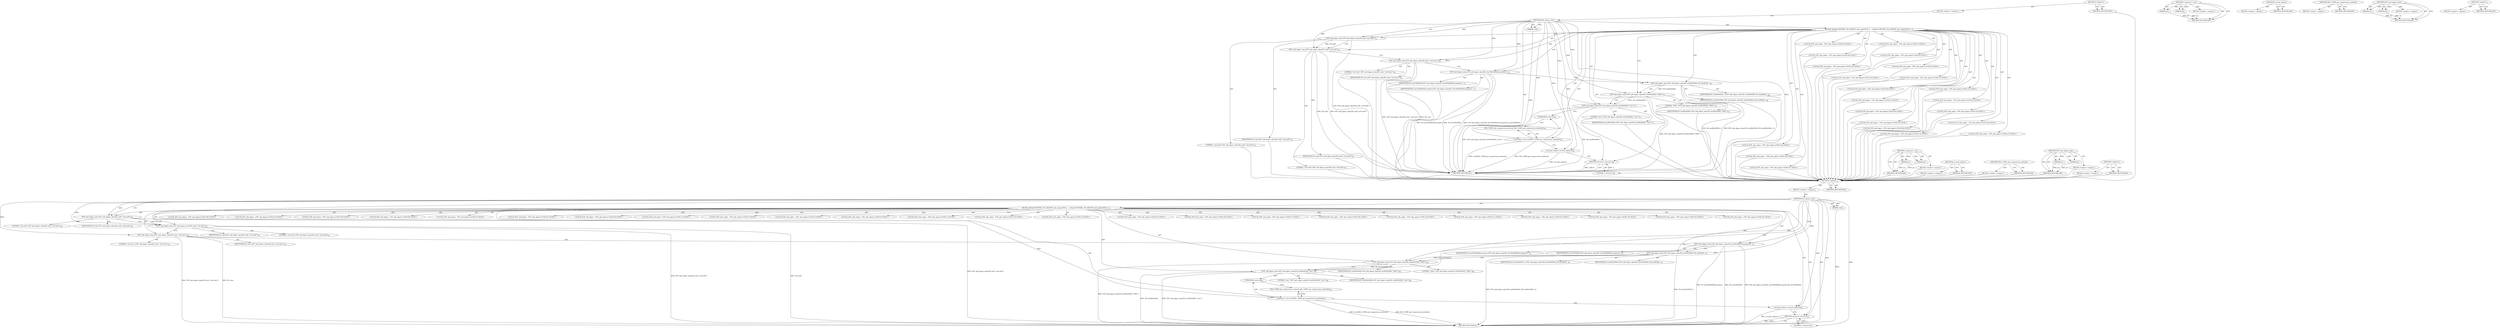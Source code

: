 digraph "&lt;global&gt;" {
vulnerable_6 [label=<(METHOD,&lt;global&gt;)<SUB>1</SUB>>];
vulnerable_7 [label=<(BLOCK,&lt;empty&gt;,&lt;empty&gt;)<SUB>1</SUB>>];
vulnerable_8 [label=<(METHOD,SSL_library_init)<SUB>1</SUB>>];
vulnerable_9 [label=<(PARAM,void)<SUB>1</SUB>>];
vulnerable_10 [label=<(BLOCK,{

#ifndef OPENSSL_NO_DES
	EVP_add_cipher(EVP_d...,{

#ifndef OPENSSL_NO_DES
	EVP_add_cipher(EVP_d...)<SUB>2</SUB>>];
vulnerable_11 [label="<(LOCAL,EVP_add_cipher : EVP_add_cipher)<SUB>5</SUB>>"];
vulnerable_12 [label="<(LOCAL,EVP_add_cipher : EVP_add_cipher)<SUB>6</SUB>>"];
vulnerable_13 [label="<(LOCAL,EVP_add_cipher : EVP_add_cipher)<SUB>9</SUB>>"];
vulnerable_14 [label="<(LOCAL,EVP_add_cipher : EVP_add_cipher)<SUB>12</SUB>>"];
vulnerable_15 [label="<(LOCAL,EVP_add_cipher : EVP_add_cipher)<SUB>18</SUB>>"];
vulnerable_16 [label="<(LOCAL,EVP_add_cipher : EVP_add_cipher)<SUB>22</SUB>>"];
vulnerable_17 [label="<(LOCAL,EVP_add_cipher : EVP_add_cipher)<SUB>25</SUB>>"];
vulnerable_18 [label="<(LOCAL,EVP_add_cipher : EVP_add_cipher)<SUB>26</SUB>>"];
vulnerable_19 [label="<(LOCAL,EVP_add_cipher : EVP_add_cipher)<SUB>27</SUB>>"];
vulnerable_20 [label="<(LOCAL,EVP_add_cipher : EVP_add_cipher)<SUB>28</SUB>>"];
vulnerable_21 [label="<(LOCAL,EVP_add_cipher : EVP_add_cipher)<SUB>29</SUB>>"];
vulnerable_22 [label="<(LOCAL,EVP_add_cipher : EVP_add_cipher)<SUB>41</SUB>>"];
vulnerable_23 [label="<(LOCAL,EVP_add_cipher : EVP_add_cipher)<SUB>42</SUB>>"];
vulnerable_24 [label="<(LOCAL,EVP_add_cipher : EVP_add_cipher)<SUB>46</SUB>>"];
vulnerable_25 [label="<(LOCAL,EVP_add_digest : EVP_add_digest)<SUB>50</SUB>>"];
vulnerable_26 [label=<(EVP_add_digest_alias,EVP_add_digest_alias(SN_md5,&quot;ssl2-md5&quot;))<SUB>51</SUB>>];
vulnerable_27 [label=<(IDENTIFIER,SN_md5,EVP_add_digest_alias(SN_md5,&quot;ssl2-md5&quot;))<SUB>51</SUB>>];
vulnerable_28 [label=<(LITERAL,&quot;ssl2-md5&quot;,EVP_add_digest_alias(SN_md5,&quot;ssl2-md5&quot;))<SUB>51</SUB>>];
vulnerable_29 [label=<(EVP_add_digest_alias,EVP_add_digest_alias(SN_md5,&quot;ssl3-md5&quot;))<SUB>52</SUB>>];
vulnerable_30 [label=<(IDENTIFIER,SN_md5,EVP_add_digest_alias(SN_md5,&quot;ssl3-md5&quot;))<SUB>52</SUB>>];
vulnerable_31 [label=<(LITERAL,&quot;ssl3-md5&quot;,EVP_add_digest_alias(SN_md5,&quot;ssl3-md5&quot;))<SUB>52</SUB>>];
vulnerable_32 [label="<(LOCAL,EVP_add_digest : EVP_add_digest)<SUB>55</SUB>>"];
vulnerable_33 [label=<(EVP_add_digest_alias,EVP_add_digest_alias(SN_sha1,&quot;ssl3-sha1&quot;))<SUB>56</SUB>>];
vulnerable_34 [label=<(IDENTIFIER,SN_sha1,EVP_add_digest_alias(SN_sha1,&quot;ssl3-sha1&quot;))<SUB>56</SUB>>];
vulnerable_35 [label=<(LITERAL,&quot;ssl3-sha1&quot;,EVP_add_digest_alias(SN_sha1,&quot;ssl3-sha1&quot;))<SUB>56</SUB>>];
vulnerable_36 [label=<(EVP_add_digest_alias,EVP_add_digest_alias(SN_sha1WithRSAEncryption,S...)<SUB>57</SUB>>];
vulnerable_37 [label=<(IDENTIFIER,SN_sha1WithRSAEncryption,EVP_add_digest_alias(SN_sha1WithRSAEncryption,S...)<SUB>57</SUB>>];
vulnerable_38 [label=<(IDENTIFIER,SN_sha1WithRSA,EVP_add_digest_alias(SN_sha1WithRSAEncryption,S...)<SUB>57</SUB>>];
vulnerable_39 [label="<(LOCAL,EVP_add_digest : EVP_add_digest)<SUB>60</SUB>>"];
vulnerable_40 [label="<(LOCAL,EVP_add_digest : EVP_add_digest)<SUB>61</SUB>>"];
vulnerable_41 [label="<(LOCAL,EVP_add_digest : EVP_add_digest)<SUB>64</SUB>>"];
vulnerable_42 [label="<(LOCAL,EVP_add_digest : EVP_add_digest)<SUB>65</SUB>>"];
vulnerable_43 [label="<(LOCAL,EVP_add_digest : EVP_add_digest)<SUB>68</SUB>>"];
vulnerable_44 [label=<(EVP_add_digest_alias,EVP_add_digest_alias(SN_dsaWithSHA1,SN_dsaWithS...)<SUB>69</SUB>>];
vulnerable_45 [label=<(IDENTIFIER,SN_dsaWithSHA1,EVP_add_digest_alias(SN_dsaWithSHA1,SN_dsaWithS...)<SUB>69</SUB>>];
vulnerable_46 [label=<(IDENTIFIER,SN_dsaWithSHA1_2,EVP_add_digest_alias(SN_dsaWithSHA1,SN_dsaWithS...)<SUB>69</SUB>>];
vulnerable_47 [label=<(EVP_add_digest_alias,EVP_add_digest_alias(SN_dsaWithSHA1,&quot;DSS1&quot;))<SUB>70</SUB>>];
vulnerable_48 [label=<(IDENTIFIER,SN_dsaWithSHA1,EVP_add_digest_alias(SN_dsaWithSHA1,&quot;DSS1&quot;))<SUB>70</SUB>>];
vulnerable_49 [label=<(LITERAL,&quot;DSS1&quot;,EVP_add_digest_alias(SN_dsaWithSHA1,&quot;DSS1&quot;))<SUB>70</SUB>>];
vulnerable_50 [label=<(EVP_add_digest_alias,EVP_add_digest_alias(SN_dsaWithSHA1,&quot;dss1&quot;))<SUB>71</SUB>>];
vulnerable_51 [label=<(IDENTIFIER,SN_dsaWithSHA1,EVP_add_digest_alias(SN_dsaWithSHA1,&quot;dss1&quot;))<SUB>71</SUB>>];
vulnerable_52 [label=<(LITERAL,&quot;dss1&quot;,EVP_add_digest_alias(SN_dsaWithSHA1,&quot;dss1&quot;))<SUB>71</SUB>>];
vulnerable_53 [label="<(LOCAL,EVP_add_digest : EVP_add_digest)<SUB>74</SUB>>"];
vulnerable_54 [label=<(&lt;operator&gt;.cast,(void)SSL_COMP_get_compression_methods())<SUB>85</SUB>>];
vulnerable_55 [label=<(UNKNOWN,void,void)<SUB>85</SUB>>];
vulnerable_56 [label=<(SSL_COMP_get_compression_methods,SSL_COMP_get_compression_methods())<SUB>85</SUB>>];
vulnerable_57 [label=<(ssl_load_ciphers,ssl_load_ciphers())<SUB>88</SUB>>];
vulnerable_58 [label=<(RETURN,return(1);,return(1);)<SUB>89</SUB>>];
vulnerable_59 [label=<(LITERAL,1,return(1);)<SUB>89</SUB>>];
vulnerable_60 [label=<(METHOD_RETURN,int)<SUB>1</SUB>>];
vulnerable_62 [label=<(METHOD_RETURN,ANY)<SUB>1</SUB>>];
vulnerable_92 [label=<(METHOD,&lt;operator&gt;.cast)>];
vulnerable_93 [label=<(PARAM,p1)>];
vulnerable_94 [label=<(PARAM,p2)>];
vulnerable_95 [label=<(BLOCK,&lt;empty&gt;,&lt;empty&gt;)>];
vulnerable_96 [label=<(METHOD_RETURN,ANY)>];
vulnerable_100 [label=<(METHOD,ssl_load_ciphers)>];
vulnerable_101 [label=<(BLOCK,&lt;empty&gt;,&lt;empty&gt;)>];
vulnerable_102 [label=<(METHOD_RETURN,ANY)>];
vulnerable_97 [label=<(METHOD,SSL_COMP_get_compression_methods)>];
vulnerable_98 [label=<(BLOCK,&lt;empty&gt;,&lt;empty&gt;)>];
vulnerable_99 [label=<(METHOD_RETURN,ANY)>];
vulnerable_87 [label=<(METHOD,EVP_add_digest_alias)>];
vulnerable_88 [label=<(PARAM,p1)>];
vulnerable_89 [label=<(PARAM,p2)>];
vulnerable_90 [label=<(BLOCK,&lt;empty&gt;,&lt;empty&gt;)>];
vulnerable_91 [label=<(METHOD_RETURN,ANY)>];
vulnerable_81 [label=<(METHOD,&lt;global&gt;)<SUB>1</SUB>>];
vulnerable_82 [label=<(BLOCK,&lt;empty&gt;,&lt;empty&gt;)>];
vulnerable_83 [label=<(METHOD_RETURN,ANY)>];
fixed_6 [label=<(METHOD,&lt;global&gt;)<SUB>1</SUB>>];
fixed_7 [label=<(BLOCK,&lt;empty&gt;,&lt;empty&gt;)<SUB>1</SUB>>];
fixed_8 [label=<(METHOD,SSL_library_init)<SUB>1</SUB>>];
fixed_9 [label=<(PARAM,void)<SUB>1</SUB>>];
fixed_10 [label=<(BLOCK,{

#ifndef OPENSSL_NO_DES
	EVP_add_cipher(EVP_d...,{

#ifndef OPENSSL_NO_DES
	EVP_add_cipher(EVP_d...)<SUB>2</SUB>>];
fixed_11 [label="<(LOCAL,EVP_add_cipher : EVP_add_cipher)<SUB>5</SUB>>"];
fixed_12 [label="<(LOCAL,EVP_add_cipher : EVP_add_cipher)<SUB>6</SUB>>"];
fixed_13 [label="<(LOCAL,EVP_add_cipher : EVP_add_cipher)<SUB>9</SUB>>"];
fixed_14 [label="<(LOCAL,EVP_add_cipher : EVP_add_cipher)<SUB>12</SUB>>"];
fixed_15 [label="<(LOCAL,EVP_add_cipher : EVP_add_cipher)<SUB>18</SUB>>"];
fixed_16 [label="<(LOCAL,EVP_add_cipher : EVP_add_cipher)<SUB>22</SUB>>"];
fixed_17 [label="<(LOCAL,EVP_add_cipher : EVP_add_cipher)<SUB>25</SUB>>"];
fixed_18 [label="<(LOCAL,EVP_add_cipher : EVP_add_cipher)<SUB>26</SUB>>"];
fixed_19 [label="<(LOCAL,EVP_add_cipher : EVP_add_cipher)<SUB>27</SUB>>"];
fixed_20 [label="<(LOCAL,EVP_add_cipher : EVP_add_cipher)<SUB>28</SUB>>"];
fixed_21 [label="<(LOCAL,EVP_add_cipher : EVP_add_cipher)<SUB>29</SUB>>"];
fixed_22 [label="<(LOCAL,EVP_add_cipher : EVP_add_cipher)<SUB>31</SUB>>"];
fixed_23 [label="<(LOCAL,EVP_add_cipher : EVP_add_cipher)<SUB>32</SUB>>"];
fixed_24 [label="<(LOCAL,EVP_add_cipher : EVP_add_cipher)<SUB>39</SUB>>"];
fixed_25 [label="<(LOCAL,EVP_add_cipher : EVP_add_cipher)<SUB>40</SUB>>"];
fixed_26 [label="<(LOCAL,EVP_add_cipher : EVP_add_cipher)<SUB>44</SUB>>"];
fixed_27 [label="<(LOCAL,EVP_add_digest : EVP_add_digest)<SUB>48</SUB>>"];
fixed_28 [label=<(EVP_add_digest_alias,EVP_add_digest_alias(SN_md5,&quot;ssl2-md5&quot;))<SUB>49</SUB>>];
fixed_29 [label=<(IDENTIFIER,SN_md5,EVP_add_digest_alias(SN_md5,&quot;ssl2-md5&quot;))<SUB>49</SUB>>];
fixed_30 [label=<(LITERAL,&quot;ssl2-md5&quot;,EVP_add_digest_alias(SN_md5,&quot;ssl2-md5&quot;))<SUB>49</SUB>>];
fixed_31 [label=<(EVP_add_digest_alias,EVP_add_digest_alias(SN_md5,&quot;ssl3-md5&quot;))<SUB>50</SUB>>];
fixed_32 [label=<(IDENTIFIER,SN_md5,EVP_add_digest_alias(SN_md5,&quot;ssl3-md5&quot;))<SUB>50</SUB>>];
fixed_33 [label=<(LITERAL,&quot;ssl3-md5&quot;,EVP_add_digest_alias(SN_md5,&quot;ssl3-md5&quot;))<SUB>50</SUB>>];
fixed_34 [label="<(LOCAL,EVP_add_digest : EVP_add_digest)<SUB>53</SUB>>"];
fixed_35 [label=<(EVP_add_digest_alias,EVP_add_digest_alias(SN_sha1,&quot;ssl3-sha1&quot;))<SUB>54</SUB>>];
fixed_36 [label=<(IDENTIFIER,SN_sha1,EVP_add_digest_alias(SN_sha1,&quot;ssl3-sha1&quot;))<SUB>54</SUB>>];
fixed_37 [label=<(LITERAL,&quot;ssl3-sha1&quot;,EVP_add_digest_alias(SN_sha1,&quot;ssl3-sha1&quot;))<SUB>54</SUB>>];
fixed_38 [label=<(EVP_add_digest_alias,EVP_add_digest_alias(SN_sha1WithRSAEncryption,S...)<SUB>55</SUB>>];
fixed_39 [label=<(IDENTIFIER,SN_sha1WithRSAEncryption,EVP_add_digest_alias(SN_sha1WithRSAEncryption,S...)<SUB>55</SUB>>];
fixed_40 [label=<(IDENTIFIER,SN_sha1WithRSA,EVP_add_digest_alias(SN_sha1WithRSAEncryption,S...)<SUB>55</SUB>>];
fixed_41 [label="<(LOCAL,EVP_add_digest : EVP_add_digest)<SUB>58</SUB>>"];
fixed_42 [label="<(LOCAL,EVP_add_digest : EVP_add_digest)<SUB>59</SUB>>"];
fixed_43 [label="<(LOCAL,EVP_add_digest : EVP_add_digest)<SUB>62</SUB>>"];
fixed_44 [label="<(LOCAL,EVP_add_digest : EVP_add_digest)<SUB>63</SUB>>"];
fixed_45 [label="<(LOCAL,EVP_add_digest : EVP_add_digest)<SUB>66</SUB>>"];
fixed_46 [label=<(EVP_add_digest_alias,EVP_add_digest_alias(SN_dsaWithSHA1,SN_dsaWithS...)<SUB>67</SUB>>];
fixed_47 [label=<(IDENTIFIER,SN_dsaWithSHA1,EVP_add_digest_alias(SN_dsaWithSHA1,SN_dsaWithS...)<SUB>67</SUB>>];
fixed_48 [label=<(IDENTIFIER,SN_dsaWithSHA1_2,EVP_add_digest_alias(SN_dsaWithSHA1,SN_dsaWithS...)<SUB>67</SUB>>];
fixed_49 [label=<(EVP_add_digest_alias,EVP_add_digest_alias(SN_dsaWithSHA1,&quot;DSS1&quot;))<SUB>68</SUB>>];
fixed_50 [label=<(IDENTIFIER,SN_dsaWithSHA1,EVP_add_digest_alias(SN_dsaWithSHA1,&quot;DSS1&quot;))<SUB>68</SUB>>];
fixed_51 [label=<(LITERAL,&quot;DSS1&quot;,EVP_add_digest_alias(SN_dsaWithSHA1,&quot;DSS1&quot;))<SUB>68</SUB>>];
fixed_52 [label=<(EVP_add_digest_alias,EVP_add_digest_alias(SN_dsaWithSHA1,&quot;dss1&quot;))<SUB>69</SUB>>];
fixed_53 [label=<(IDENTIFIER,SN_dsaWithSHA1,EVP_add_digest_alias(SN_dsaWithSHA1,&quot;dss1&quot;))<SUB>69</SUB>>];
fixed_54 [label=<(LITERAL,&quot;dss1&quot;,EVP_add_digest_alias(SN_dsaWithSHA1,&quot;dss1&quot;))<SUB>69</SUB>>];
fixed_55 [label="<(LOCAL,EVP_add_digest : EVP_add_digest)<SUB>72</SUB>>"];
fixed_56 [label=<(&lt;operator&gt;.cast,(void)SSL_COMP_get_compression_methods())<SUB>83</SUB>>];
fixed_57 [label=<(UNKNOWN,void,void)<SUB>83</SUB>>];
fixed_58 [label=<(SSL_COMP_get_compression_methods,SSL_COMP_get_compression_methods())<SUB>83</SUB>>];
fixed_59 [label=<(ssl_load_ciphers,ssl_load_ciphers())<SUB>86</SUB>>];
fixed_60 [label=<(RETURN,return(1);,return(1);)<SUB>87</SUB>>];
fixed_61 [label=<(LITERAL,1,return(1);)<SUB>87</SUB>>];
fixed_62 [label=<(METHOD_RETURN,int)<SUB>1</SUB>>];
fixed_64 [label=<(METHOD_RETURN,ANY)<SUB>1</SUB>>];
fixed_94 [label=<(METHOD,&lt;operator&gt;.cast)>];
fixed_95 [label=<(PARAM,p1)>];
fixed_96 [label=<(PARAM,p2)>];
fixed_97 [label=<(BLOCK,&lt;empty&gt;,&lt;empty&gt;)>];
fixed_98 [label=<(METHOD_RETURN,ANY)>];
fixed_102 [label=<(METHOD,ssl_load_ciphers)>];
fixed_103 [label=<(BLOCK,&lt;empty&gt;,&lt;empty&gt;)>];
fixed_104 [label=<(METHOD_RETURN,ANY)>];
fixed_99 [label=<(METHOD,SSL_COMP_get_compression_methods)>];
fixed_100 [label=<(BLOCK,&lt;empty&gt;,&lt;empty&gt;)>];
fixed_101 [label=<(METHOD_RETURN,ANY)>];
fixed_89 [label=<(METHOD,EVP_add_digest_alias)>];
fixed_90 [label=<(PARAM,p1)>];
fixed_91 [label=<(PARAM,p2)>];
fixed_92 [label=<(BLOCK,&lt;empty&gt;,&lt;empty&gt;)>];
fixed_93 [label=<(METHOD_RETURN,ANY)>];
fixed_83 [label=<(METHOD,&lt;global&gt;)<SUB>1</SUB>>];
fixed_84 [label=<(BLOCK,&lt;empty&gt;,&lt;empty&gt;)>];
fixed_85 [label=<(METHOD_RETURN,ANY)>];
vulnerable_6 -> vulnerable_7  [key=0, label="AST: "];
vulnerable_6 -> vulnerable_62  [key=0, label="AST: "];
vulnerable_6 -> vulnerable_62  [key=1, label="CFG: "];
vulnerable_7 -> vulnerable_8  [key=0, label="AST: "];
vulnerable_8 -> vulnerable_9  [key=0, label="AST: "];
vulnerable_8 -> vulnerable_9  [key=1, label="DDG: "];
vulnerable_8 -> vulnerable_10  [key=0, label="AST: "];
vulnerable_8 -> vulnerable_60  [key=0, label="AST: "];
vulnerable_8 -> vulnerable_26  [key=0, label="CFG: "];
vulnerable_8 -> vulnerable_26  [key=1, label="DDG: "];
vulnerable_8 -> vulnerable_54  [key=0, label="DDG: "];
vulnerable_8 -> vulnerable_57  [key=0, label="DDG: "];
vulnerable_8 -> vulnerable_58  [key=0, label="DDG: "];
vulnerable_8 -> vulnerable_29  [key=0, label="DDG: "];
vulnerable_8 -> vulnerable_33  [key=0, label="DDG: "];
vulnerable_8 -> vulnerable_36  [key=0, label="DDG: "];
vulnerable_8 -> vulnerable_44  [key=0, label="DDG: "];
vulnerable_8 -> vulnerable_47  [key=0, label="DDG: "];
vulnerable_8 -> vulnerable_50  [key=0, label="DDG: "];
vulnerable_8 -> vulnerable_59  [key=0, label="DDG: "];
vulnerable_9 -> vulnerable_60  [key=0, label="DDG: "];
vulnerable_10 -> vulnerable_11  [key=0, label="AST: "];
vulnerable_10 -> vulnerable_12  [key=0, label="AST: "];
vulnerable_10 -> vulnerable_13  [key=0, label="AST: "];
vulnerable_10 -> vulnerable_14  [key=0, label="AST: "];
vulnerable_10 -> vulnerable_15  [key=0, label="AST: "];
vulnerable_10 -> vulnerable_16  [key=0, label="AST: "];
vulnerable_10 -> vulnerable_17  [key=0, label="AST: "];
vulnerable_10 -> vulnerable_18  [key=0, label="AST: "];
vulnerable_10 -> vulnerable_19  [key=0, label="AST: "];
vulnerable_10 -> vulnerable_20  [key=0, label="AST: "];
vulnerable_10 -> vulnerable_21  [key=0, label="AST: "];
vulnerable_10 -> vulnerable_22  [key=0, label="AST: "];
vulnerable_10 -> vulnerable_23  [key=0, label="AST: "];
vulnerable_10 -> vulnerable_24  [key=0, label="AST: "];
vulnerable_10 -> vulnerable_25  [key=0, label="AST: "];
vulnerable_10 -> vulnerable_26  [key=0, label="AST: "];
vulnerable_10 -> vulnerable_29  [key=0, label="AST: "];
vulnerable_10 -> vulnerable_32  [key=0, label="AST: "];
vulnerable_10 -> vulnerable_33  [key=0, label="AST: "];
vulnerable_10 -> vulnerable_36  [key=0, label="AST: "];
vulnerable_10 -> vulnerable_39  [key=0, label="AST: "];
vulnerable_10 -> vulnerable_40  [key=0, label="AST: "];
vulnerable_10 -> vulnerable_41  [key=0, label="AST: "];
vulnerable_10 -> vulnerable_42  [key=0, label="AST: "];
vulnerable_10 -> vulnerable_43  [key=0, label="AST: "];
vulnerable_10 -> vulnerable_44  [key=0, label="AST: "];
vulnerable_10 -> vulnerable_47  [key=0, label="AST: "];
vulnerable_10 -> vulnerable_50  [key=0, label="AST: "];
vulnerable_10 -> vulnerable_53  [key=0, label="AST: "];
vulnerable_10 -> vulnerable_54  [key=0, label="AST: "];
vulnerable_10 -> vulnerable_57  [key=0, label="AST: "];
vulnerable_10 -> vulnerable_58  [key=0, label="AST: "];
vulnerable_11 -> fixed_6  [key=0];
vulnerable_12 -> fixed_6  [key=0];
vulnerable_13 -> fixed_6  [key=0];
vulnerable_14 -> fixed_6  [key=0];
vulnerable_15 -> fixed_6  [key=0];
vulnerable_16 -> fixed_6  [key=0];
vulnerable_17 -> fixed_6  [key=0];
vulnerable_18 -> fixed_6  [key=0];
vulnerable_19 -> fixed_6  [key=0];
vulnerable_20 -> fixed_6  [key=0];
vulnerable_21 -> fixed_6  [key=0];
vulnerable_22 -> fixed_6  [key=0];
vulnerable_23 -> fixed_6  [key=0];
vulnerable_24 -> fixed_6  [key=0];
vulnerable_25 -> fixed_6  [key=0];
vulnerable_26 -> vulnerable_27  [key=0, label="AST: "];
vulnerable_26 -> vulnerable_28  [key=0, label="AST: "];
vulnerable_26 -> vulnerable_29  [key=0, label="CFG: "];
vulnerable_26 -> vulnerable_29  [key=1, label="DDG: SN_md5"];
vulnerable_26 -> vulnerable_60  [key=0, label="DDG: EVP_add_digest_alias(SN_md5,&quot;ssl2-md5&quot;)"];
vulnerable_27 -> fixed_6  [key=0];
vulnerable_28 -> fixed_6  [key=0];
vulnerable_29 -> vulnerable_30  [key=0, label="AST: "];
vulnerable_29 -> vulnerable_31  [key=0, label="AST: "];
vulnerable_29 -> vulnerable_33  [key=0, label="CFG: "];
vulnerable_29 -> vulnerable_60  [key=0, label="DDG: SN_md5"];
vulnerable_29 -> vulnerable_60  [key=1, label="DDG: EVP_add_digest_alias(SN_md5,&quot;ssl3-md5&quot;)"];
vulnerable_30 -> fixed_6  [key=0];
vulnerable_31 -> fixed_6  [key=0];
vulnerable_32 -> fixed_6  [key=0];
vulnerable_33 -> vulnerable_34  [key=0, label="AST: "];
vulnerable_33 -> vulnerable_35  [key=0, label="AST: "];
vulnerable_33 -> vulnerable_36  [key=0, label="CFG: "];
vulnerable_33 -> vulnerable_60  [key=0, label="DDG: EVP_add_digest_alias(SN_sha1,&quot;ssl3-sha1&quot;)"];
vulnerable_33 -> vulnerable_60  [key=1, label="DDG: SN_sha1"];
vulnerable_34 -> fixed_6  [key=0];
vulnerable_35 -> fixed_6  [key=0];
vulnerable_36 -> vulnerable_37  [key=0, label="AST: "];
vulnerable_36 -> vulnerable_38  [key=0, label="AST: "];
vulnerable_36 -> vulnerable_44  [key=0, label="CFG: "];
vulnerable_36 -> vulnerable_60  [key=0, label="DDG: SN_sha1WithRSA"];
vulnerable_36 -> vulnerable_60  [key=1, label="DDG: EVP_add_digest_alias(SN_sha1WithRSAEncryption,SN_sha1WithRSA)"];
vulnerable_36 -> vulnerable_60  [key=2, label="DDG: SN_sha1WithRSAEncryption"];
vulnerable_37 -> fixed_6  [key=0];
vulnerable_38 -> fixed_6  [key=0];
vulnerable_39 -> fixed_6  [key=0];
vulnerable_40 -> fixed_6  [key=0];
vulnerable_41 -> fixed_6  [key=0];
vulnerable_42 -> fixed_6  [key=0];
vulnerable_43 -> fixed_6  [key=0];
vulnerable_44 -> vulnerable_45  [key=0, label="AST: "];
vulnerable_44 -> vulnerable_46  [key=0, label="AST: "];
vulnerable_44 -> vulnerable_47  [key=0, label="CFG: "];
vulnerable_44 -> vulnerable_47  [key=1, label="DDG: SN_dsaWithSHA1"];
vulnerable_44 -> vulnerable_60  [key=0, label="DDG: EVP_add_digest_alias(SN_dsaWithSHA1,SN_dsaWithSHA1_2)"];
vulnerable_44 -> vulnerable_60  [key=1, label="DDG: SN_dsaWithSHA1_2"];
vulnerable_45 -> fixed_6  [key=0];
vulnerable_46 -> fixed_6  [key=0];
vulnerable_47 -> vulnerable_48  [key=0, label="AST: "];
vulnerable_47 -> vulnerable_49  [key=0, label="AST: "];
vulnerable_47 -> vulnerable_50  [key=0, label="CFG: "];
vulnerable_47 -> vulnerable_50  [key=1, label="DDG: SN_dsaWithSHA1"];
vulnerable_47 -> vulnerable_60  [key=0, label="DDG: EVP_add_digest_alias(SN_dsaWithSHA1,&quot;DSS1&quot;)"];
vulnerable_48 -> fixed_6  [key=0];
vulnerable_49 -> fixed_6  [key=0];
vulnerable_50 -> vulnerable_51  [key=0, label="AST: "];
vulnerable_50 -> vulnerable_52  [key=0, label="AST: "];
vulnerable_50 -> vulnerable_55  [key=0, label="CFG: "];
vulnerable_50 -> vulnerable_60  [key=0, label="DDG: SN_dsaWithSHA1"];
vulnerable_50 -> vulnerable_60  [key=1, label="DDG: EVP_add_digest_alias(SN_dsaWithSHA1,&quot;dss1&quot;)"];
vulnerable_51 -> fixed_6  [key=0];
vulnerable_52 -> fixed_6  [key=0];
vulnerable_53 -> fixed_6  [key=0];
vulnerable_54 -> vulnerable_55  [key=0, label="AST: "];
vulnerable_54 -> vulnerable_56  [key=0, label="AST: "];
vulnerable_54 -> vulnerable_57  [key=0, label="CFG: "];
vulnerable_54 -> vulnerable_60  [key=0, label="DDG: SSL_COMP_get_compression_methods()"];
vulnerable_54 -> vulnerable_60  [key=1, label="DDG: (void)SSL_COMP_get_compression_methods()"];
vulnerable_55 -> vulnerable_56  [key=0, label="CFG: "];
vulnerable_56 -> vulnerable_54  [key=0, label="CFG: "];
vulnerable_57 -> vulnerable_58  [key=0, label="CFG: "];
vulnerable_57 -> vulnerable_60  [key=0, label="DDG: ssl_load_ciphers()"];
vulnerable_58 -> vulnerable_59  [key=0, label="AST: "];
vulnerable_58 -> vulnerable_60  [key=0, label="CFG: "];
vulnerable_58 -> vulnerable_60  [key=1, label="DDG: &lt;RET&gt;"];
vulnerable_59 -> vulnerable_58  [key=0, label="DDG: 1"];
vulnerable_60 -> fixed_6  [key=0];
vulnerable_62 -> fixed_6  [key=0];
vulnerable_92 -> vulnerable_93  [key=0, label="AST: "];
vulnerable_92 -> vulnerable_93  [key=1, label="DDG: "];
vulnerable_92 -> vulnerable_95  [key=0, label="AST: "];
vulnerable_92 -> vulnerable_94  [key=0, label="AST: "];
vulnerable_92 -> vulnerable_94  [key=1, label="DDG: "];
vulnerable_92 -> vulnerable_96  [key=0, label="AST: "];
vulnerable_92 -> vulnerable_96  [key=1, label="CFG: "];
vulnerable_93 -> vulnerable_96  [key=0, label="DDG: p1"];
vulnerable_94 -> vulnerable_96  [key=0, label="DDG: p2"];
vulnerable_95 -> fixed_6  [key=0];
vulnerable_96 -> fixed_6  [key=0];
vulnerable_100 -> vulnerable_101  [key=0, label="AST: "];
vulnerable_100 -> vulnerable_102  [key=0, label="AST: "];
vulnerable_100 -> vulnerable_102  [key=1, label="CFG: "];
vulnerable_101 -> fixed_6  [key=0];
vulnerable_102 -> fixed_6  [key=0];
vulnerable_97 -> vulnerable_98  [key=0, label="AST: "];
vulnerable_97 -> vulnerable_99  [key=0, label="AST: "];
vulnerable_97 -> vulnerable_99  [key=1, label="CFG: "];
vulnerable_98 -> fixed_6  [key=0];
vulnerable_99 -> fixed_6  [key=0];
vulnerable_87 -> vulnerable_88  [key=0, label="AST: "];
vulnerable_87 -> vulnerable_88  [key=1, label="DDG: "];
vulnerable_87 -> vulnerable_90  [key=0, label="AST: "];
vulnerable_87 -> vulnerable_89  [key=0, label="AST: "];
vulnerable_87 -> vulnerable_89  [key=1, label="DDG: "];
vulnerable_87 -> vulnerable_91  [key=0, label="AST: "];
vulnerable_87 -> vulnerable_91  [key=1, label="CFG: "];
vulnerable_88 -> vulnerable_91  [key=0, label="DDG: p1"];
vulnerable_89 -> vulnerable_91  [key=0, label="DDG: p2"];
vulnerable_90 -> fixed_6  [key=0];
vulnerable_91 -> fixed_6  [key=0];
vulnerable_81 -> vulnerable_82  [key=0, label="AST: "];
vulnerable_81 -> vulnerable_83  [key=0, label="AST: "];
vulnerable_81 -> vulnerable_83  [key=1, label="CFG: "];
vulnerable_82 -> fixed_6  [key=0];
vulnerable_83 -> fixed_6  [key=0];
fixed_6 -> fixed_7  [key=0, label="AST: "];
fixed_6 -> fixed_64  [key=0, label="AST: "];
fixed_6 -> fixed_64  [key=1, label="CFG: "];
fixed_7 -> fixed_8  [key=0, label="AST: "];
fixed_8 -> fixed_9  [key=0, label="AST: "];
fixed_8 -> fixed_9  [key=1, label="DDG: "];
fixed_8 -> fixed_10  [key=0, label="AST: "];
fixed_8 -> fixed_62  [key=0, label="AST: "];
fixed_8 -> fixed_28  [key=0, label="CFG: "];
fixed_8 -> fixed_28  [key=1, label="DDG: "];
fixed_8 -> fixed_56  [key=0, label="DDG: "];
fixed_8 -> fixed_59  [key=0, label="DDG: "];
fixed_8 -> fixed_60  [key=0, label="DDG: "];
fixed_8 -> fixed_31  [key=0, label="DDG: "];
fixed_8 -> fixed_35  [key=0, label="DDG: "];
fixed_8 -> fixed_38  [key=0, label="DDG: "];
fixed_8 -> fixed_46  [key=0, label="DDG: "];
fixed_8 -> fixed_49  [key=0, label="DDG: "];
fixed_8 -> fixed_52  [key=0, label="DDG: "];
fixed_8 -> fixed_61  [key=0, label="DDG: "];
fixed_9 -> fixed_62  [key=0, label="DDG: "];
fixed_10 -> fixed_11  [key=0, label="AST: "];
fixed_10 -> fixed_12  [key=0, label="AST: "];
fixed_10 -> fixed_13  [key=0, label="AST: "];
fixed_10 -> fixed_14  [key=0, label="AST: "];
fixed_10 -> fixed_15  [key=0, label="AST: "];
fixed_10 -> fixed_16  [key=0, label="AST: "];
fixed_10 -> fixed_17  [key=0, label="AST: "];
fixed_10 -> fixed_18  [key=0, label="AST: "];
fixed_10 -> fixed_19  [key=0, label="AST: "];
fixed_10 -> fixed_20  [key=0, label="AST: "];
fixed_10 -> fixed_21  [key=0, label="AST: "];
fixed_10 -> fixed_22  [key=0, label="AST: "];
fixed_10 -> fixed_23  [key=0, label="AST: "];
fixed_10 -> fixed_24  [key=0, label="AST: "];
fixed_10 -> fixed_25  [key=0, label="AST: "];
fixed_10 -> fixed_26  [key=0, label="AST: "];
fixed_10 -> fixed_27  [key=0, label="AST: "];
fixed_10 -> fixed_28  [key=0, label="AST: "];
fixed_10 -> fixed_31  [key=0, label="AST: "];
fixed_10 -> fixed_34  [key=0, label="AST: "];
fixed_10 -> fixed_35  [key=0, label="AST: "];
fixed_10 -> fixed_38  [key=0, label="AST: "];
fixed_10 -> fixed_41  [key=0, label="AST: "];
fixed_10 -> fixed_42  [key=0, label="AST: "];
fixed_10 -> fixed_43  [key=0, label="AST: "];
fixed_10 -> fixed_44  [key=0, label="AST: "];
fixed_10 -> fixed_45  [key=0, label="AST: "];
fixed_10 -> fixed_46  [key=0, label="AST: "];
fixed_10 -> fixed_49  [key=0, label="AST: "];
fixed_10 -> fixed_52  [key=0, label="AST: "];
fixed_10 -> fixed_55  [key=0, label="AST: "];
fixed_10 -> fixed_56  [key=0, label="AST: "];
fixed_10 -> fixed_59  [key=0, label="AST: "];
fixed_10 -> fixed_60  [key=0, label="AST: "];
fixed_28 -> fixed_29  [key=0, label="AST: "];
fixed_28 -> fixed_30  [key=0, label="AST: "];
fixed_28 -> fixed_31  [key=0, label="CFG: "];
fixed_28 -> fixed_31  [key=1, label="DDG: SN_md5"];
fixed_28 -> fixed_62  [key=0, label="DDG: EVP_add_digest_alias(SN_md5,&quot;ssl2-md5&quot;)"];
fixed_31 -> fixed_32  [key=0, label="AST: "];
fixed_31 -> fixed_33  [key=0, label="AST: "];
fixed_31 -> fixed_35  [key=0, label="CFG: "];
fixed_31 -> fixed_62  [key=0, label="DDG: SN_md5"];
fixed_31 -> fixed_62  [key=1, label="DDG: EVP_add_digest_alias(SN_md5,&quot;ssl3-md5&quot;)"];
fixed_35 -> fixed_36  [key=0, label="AST: "];
fixed_35 -> fixed_37  [key=0, label="AST: "];
fixed_35 -> fixed_38  [key=0, label="CFG: "];
fixed_35 -> fixed_62  [key=0, label="DDG: EVP_add_digest_alias(SN_sha1,&quot;ssl3-sha1&quot;)"];
fixed_35 -> fixed_62  [key=1, label="DDG: SN_sha1"];
fixed_38 -> fixed_39  [key=0, label="AST: "];
fixed_38 -> fixed_40  [key=0, label="AST: "];
fixed_38 -> fixed_46  [key=0, label="CFG: "];
fixed_38 -> fixed_62  [key=0, label="DDG: SN_sha1WithRSA"];
fixed_38 -> fixed_62  [key=1, label="DDG: EVP_add_digest_alias(SN_sha1WithRSAEncryption,SN_sha1WithRSA)"];
fixed_38 -> fixed_62  [key=2, label="DDG: SN_sha1WithRSAEncryption"];
fixed_46 -> fixed_47  [key=0, label="AST: "];
fixed_46 -> fixed_48  [key=0, label="AST: "];
fixed_46 -> fixed_49  [key=0, label="CFG: "];
fixed_46 -> fixed_49  [key=1, label="DDG: SN_dsaWithSHA1"];
fixed_46 -> fixed_62  [key=0, label="DDG: EVP_add_digest_alias(SN_dsaWithSHA1,SN_dsaWithSHA1_2)"];
fixed_46 -> fixed_62  [key=1, label="DDG: SN_dsaWithSHA1_2"];
fixed_49 -> fixed_50  [key=0, label="AST: "];
fixed_49 -> fixed_51  [key=0, label="AST: "];
fixed_49 -> fixed_52  [key=0, label="CFG: "];
fixed_49 -> fixed_52  [key=1, label="DDG: SN_dsaWithSHA1"];
fixed_49 -> fixed_62  [key=0, label="DDG: EVP_add_digest_alias(SN_dsaWithSHA1,&quot;DSS1&quot;)"];
fixed_52 -> fixed_53  [key=0, label="AST: "];
fixed_52 -> fixed_54  [key=0, label="AST: "];
fixed_52 -> fixed_57  [key=0, label="CFG: "];
fixed_52 -> fixed_62  [key=0, label="DDG: SN_dsaWithSHA1"];
fixed_52 -> fixed_62  [key=1, label="DDG: EVP_add_digest_alias(SN_dsaWithSHA1,&quot;dss1&quot;)"];
fixed_56 -> fixed_57  [key=0, label="AST: "];
fixed_56 -> fixed_58  [key=0, label="AST: "];
fixed_56 -> fixed_59  [key=0, label="CFG: "];
fixed_56 -> fixed_62  [key=0, label="DDG: SSL_COMP_get_compression_methods()"];
fixed_56 -> fixed_62  [key=1, label="DDG: (void)SSL_COMP_get_compression_methods()"];
fixed_57 -> fixed_58  [key=0, label="CFG: "];
fixed_58 -> fixed_56  [key=0, label="CFG: "];
fixed_59 -> fixed_60  [key=0, label="CFG: "];
fixed_59 -> fixed_62  [key=0, label="DDG: ssl_load_ciphers()"];
fixed_60 -> fixed_61  [key=0, label="AST: "];
fixed_60 -> fixed_62  [key=0, label="CFG: "];
fixed_60 -> fixed_62  [key=1, label="DDG: &lt;RET&gt;"];
fixed_61 -> fixed_60  [key=0, label="DDG: 1"];
fixed_94 -> fixed_95  [key=0, label="AST: "];
fixed_94 -> fixed_95  [key=1, label="DDG: "];
fixed_94 -> fixed_97  [key=0, label="AST: "];
fixed_94 -> fixed_96  [key=0, label="AST: "];
fixed_94 -> fixed_96  [key=1, label="DDG: "];
fixed_94 -> fixed_98  [key=0, label="AST: "];
fixed_94 -> fixed_98  [key=1, label="CFG: "];
fixed_95 -> fixed_98  [key=0, label="DDG: p1"];
fixed_96 -> fixed_98  [key=0, label="DDG: p2"];
fixed_102 -> fixed_103  [key=0, label="AST: "];
fixed_102 -> fixed_104  [key=0, label="AST: "];
fixed_102 -> fixed_104  [key=1, label="CFG: "];
fixed_99 -> fixed_100  [key=0, label="AST: "];
fixed_99 -> fixed_101  [key=0, label="AST: "];
fixed_99 -> fixed_101  [key=1, label="CFG: "];
fixed_89 -> fixed_90  [key=0, label="AST: "];
fixed_89 -> fixed_90  [key=1, label="DDG: "];
fixed_89 -> fixed_92  [key=0, label="AST: "];
fixed_89 -> fixed_91  [key=0, label="AST: "];
fixed_89 -> fixed_91  [key=1, label="DDG: "];
fixed_89 -> fixed_93  [key=0, label="AST: "];
fixed_89 -> fixed_93  [key=1, label="CFG: "];
fixed_90 -> fixed_93  [key=0, label="DDG: p1"];
fixed_91 -> fixed_93  [key=0, label="DDG: p2"];
fixed_83 -> fixed_84  [key=0, label="AST: "];
fixed_83 -> fixed_85  [key=0, label="AST: "];
fixed_83 -> fixed_85  [key=1, label="CFG: "];
}
